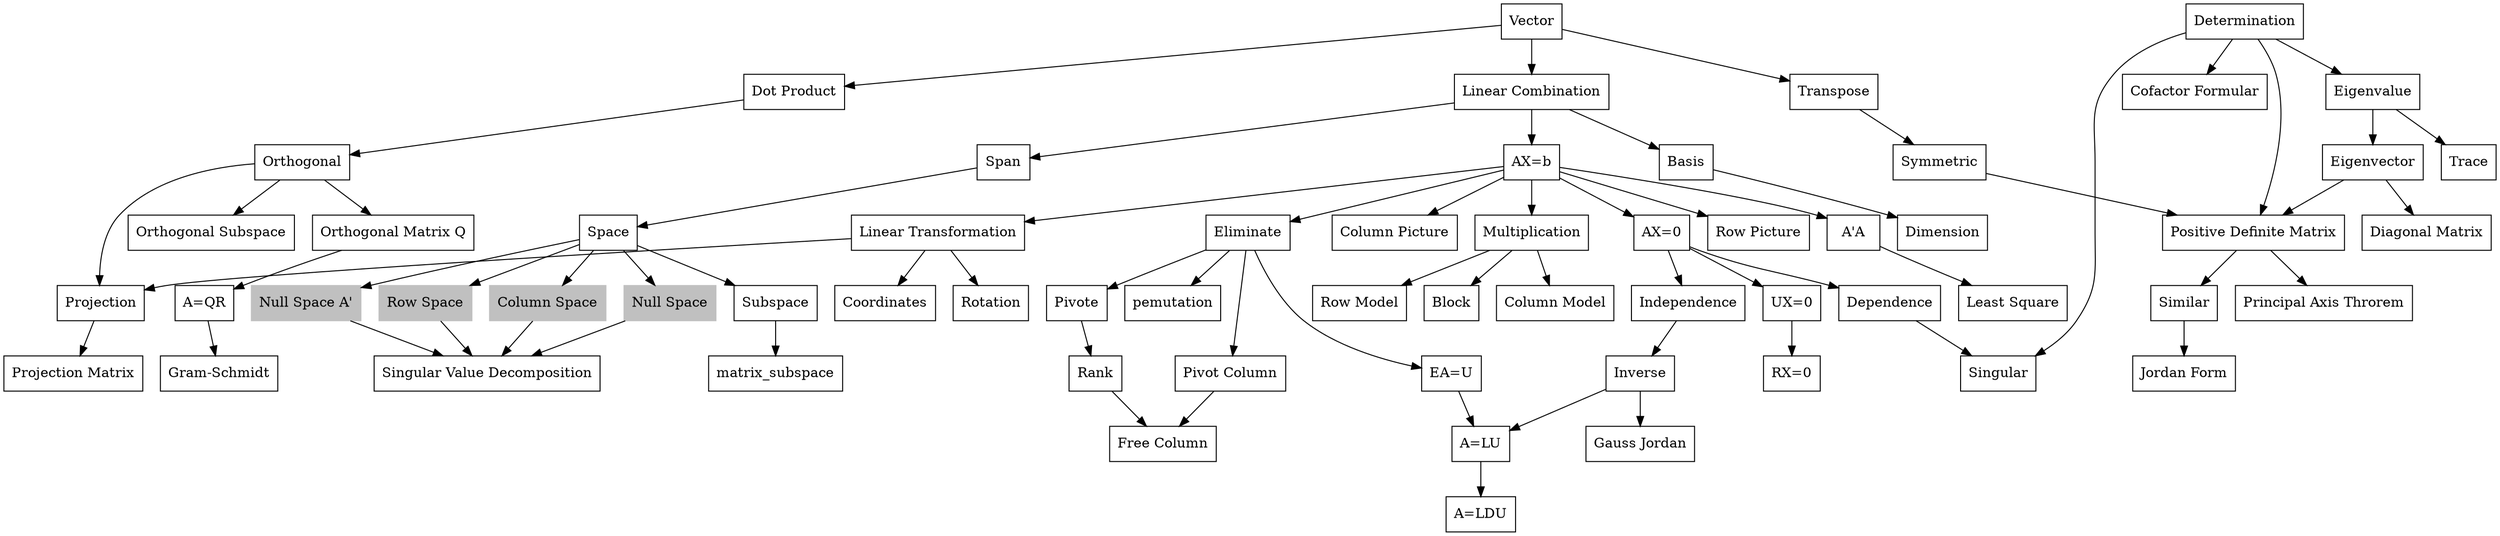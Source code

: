//linear algebra key words
//graph
digraph{
	dpi = 320;
	node[shape=box]
	//lecture 1
	vector->linear_combination;
	linear_combination[label="Linear Combination"];
	row_picture[label="Row Picture"];
	column_picture[label="Column Picture"];
	//lecture 2
	eliminate[label="Eliminate"];
	pivote[label="Pivote"];
	pemutation[label="pemutation"];
	ea_equ_u[label="EA=U"];
	//lecture 3
	column_model[label="Column Model"];
	row_model[label="Row Model"];
	block[label="Block"];
	multiplication[label="Multiplication"]
	inverse[label="Inverse"];
	singular[label="Singular"];
	Gauss_Jordan[label="Gauss Jordan"];
	//lecture 4
	a_equ_lu[label="A=LU"];
	a_equ_ldu[label="A=LDU"];
	//lecture 5
	transpose[label="Transpose"];
	symmetric[label="Symmetric"];

	space[label="Space"];
	subspace[label="Subspace"];

	//lecture 6
	//lecture 7
	rank_[label="Rank"];
	pivot_column[label="Pivot Column"];
	free_column[label="Free Column"];
	ax_equ_0[label="AX=0"];
	ux_equ_0[label="UX=0"];
	rx_equ_0[label="RX=0"];
	//lecture 8
	ax_equ_b[label="AX=b"];
	//lecture 9
	dependence[label="Dependence"];
	independence[label="Independence"];
	span[label="Span"];
	basis[label="Basis"];
	dimension[label="Dimension"];
	//lecture 10

	subgraph matrix_sub_space{
		node[shape=box,style=filled,color=gray]
		color=red;
		row_space[label="Row Space"];
		column_space[label="Column Space"];
		null_space[label="Null Space"];
		null_space_a_t[label="Null Space A\'"];
		space->row_space;
		space->null_space_a_t;
		space->column_space;
		space->null_space;
	}
	//lecture 14
	vector[label="Vector"];
	orthogonal[label="Orthogonal"];
	orthogonal_subspace[label="Orthogonal Subspace"];
	dot_product[label="Dot Product"];
	//lecture 15
	projection[label="Projection"];
	projection_matrix[label="Projection Matrix"];
	least_square[label="Least Square"];
	a_t_a[label="A\'A"];
	//lecture 17
	orthogonal_matrix_q[label="Orthogonal Matrix Q"];
	a_equ_q_r[label="A=QR"];
	gram_schmidt[label="Gram-Schmidt"];
	//lecture 18
	determination[label="Determination"];
	cofactor_formular[label="Cofactor Formular"];
	//lecture 20
	//lecture 21
	eigenvalue[label="Eigenvalue"];
	eigenvector[label="Eigenvector"];
	trace[label="Trace"];
	diagonal_matrix[label="Diagonal Matrix"];
	//lecture 23
	//lecture 24
	//lecture 25
	positive_definite_matrix[label="Positive Definite Matrix"];
	//lecture 26
	//lecture 27
	principal_axis_theorem[label="Principal Axis Throrem"];
	//lecture 28
	similar[label="Similar"];
	Jordan_Form[label="Jordan Form"];
	//lecture 29
	singular_value_decomposition[label="Singular Value Decomposition"];
	//lecture 30
	linear_transformation[label="Linear Transformation"];
	coordinates[label="Coordinates"];
	rotation[label="Rotation"];



	edge[]
	//lecture 1
	ax_equ_b->row_picture;
	ax_equ_b->a_t_a;
	ax_equ_b->column_picture;

	//lecture 2
	ax_equ_b->eliminate;
	eliminate->pivote;
	eliminate->pemutation;
	eliminate->ea_equ_u;


	//lecture 3
	ax_equ_b->multiplication;
	multiplication->column_model;
	multiplication->row_model;
	multiplication->block;
	inverse->Gauss_Jordan;
	//lecture 4
	inverse->a_equ_lu;
	ea_equ_u->a_equ_lu->a_equ_ldu;
	//lecture 5
	vector->transpose->symmetric;
	space->subspace;
	//lecture 6
	//lecture 7
	pivote->rank_->free_column;

	eliminate->pivot_column->free_column;

	ax_equ_0->ux_equ_0->rx_equ_0;

	//lecture 8
	ax_equ_b->ax_equ_0;
	//lecture 9
	ax_equ_0->dependence->singular;
	ax_equ_0->independence->inverse;
	linear_combination->span;
	linear_combination->basis->dimension
	linear_combination->ax_equ_b;
	span->space;
	//lecture 10
	subspace->matrix_subspace;




	//lecture 14
	vector->dot_product->orthogonal->orthogonal_subspace;

	//lecture 15
	orthogonal->projection->projection_matrix;
	a_t_a->least_square;
	//lecture 17
	orthogonal->orthogonal_matrix_q->a_equ_q_r->gram_schmidt;

	//lecture 18
	determination->cofactor_formular;

	//lecture 20
	determination->singular;
	//lecture 21
	determination->eigenvalue->eigenvector;
	eigenvalue->trace;
	//lecture 22
	eigenvector->diagonal_matrix
	//lecture 23
	//lecture 24
	//lecture 25
	symmetric->positive_definite_matrix;
	determination->positive_definite_matrix;
	eigenvector->positive_definite_matrix;
	//lecture 26
	//lecture 27
	positive_definite_matrix->principal_axis_theorem;
	//lecture 28
	positive_definite_matrix->similar->Jordan_Form;
	//lecture 29
	row_space->singular_value_decomposition;
	column_space->singular_value_decomposition;
	null_space->singular_value_decomposition;
	null_space_a_t->singular_value_decomposition;
	//lecture 30
	ax_equ_b->linear_transformation;
	linear_transformation->coordinates;
	linear_transformation->projection;
	linear_transformation->rotation;
}
